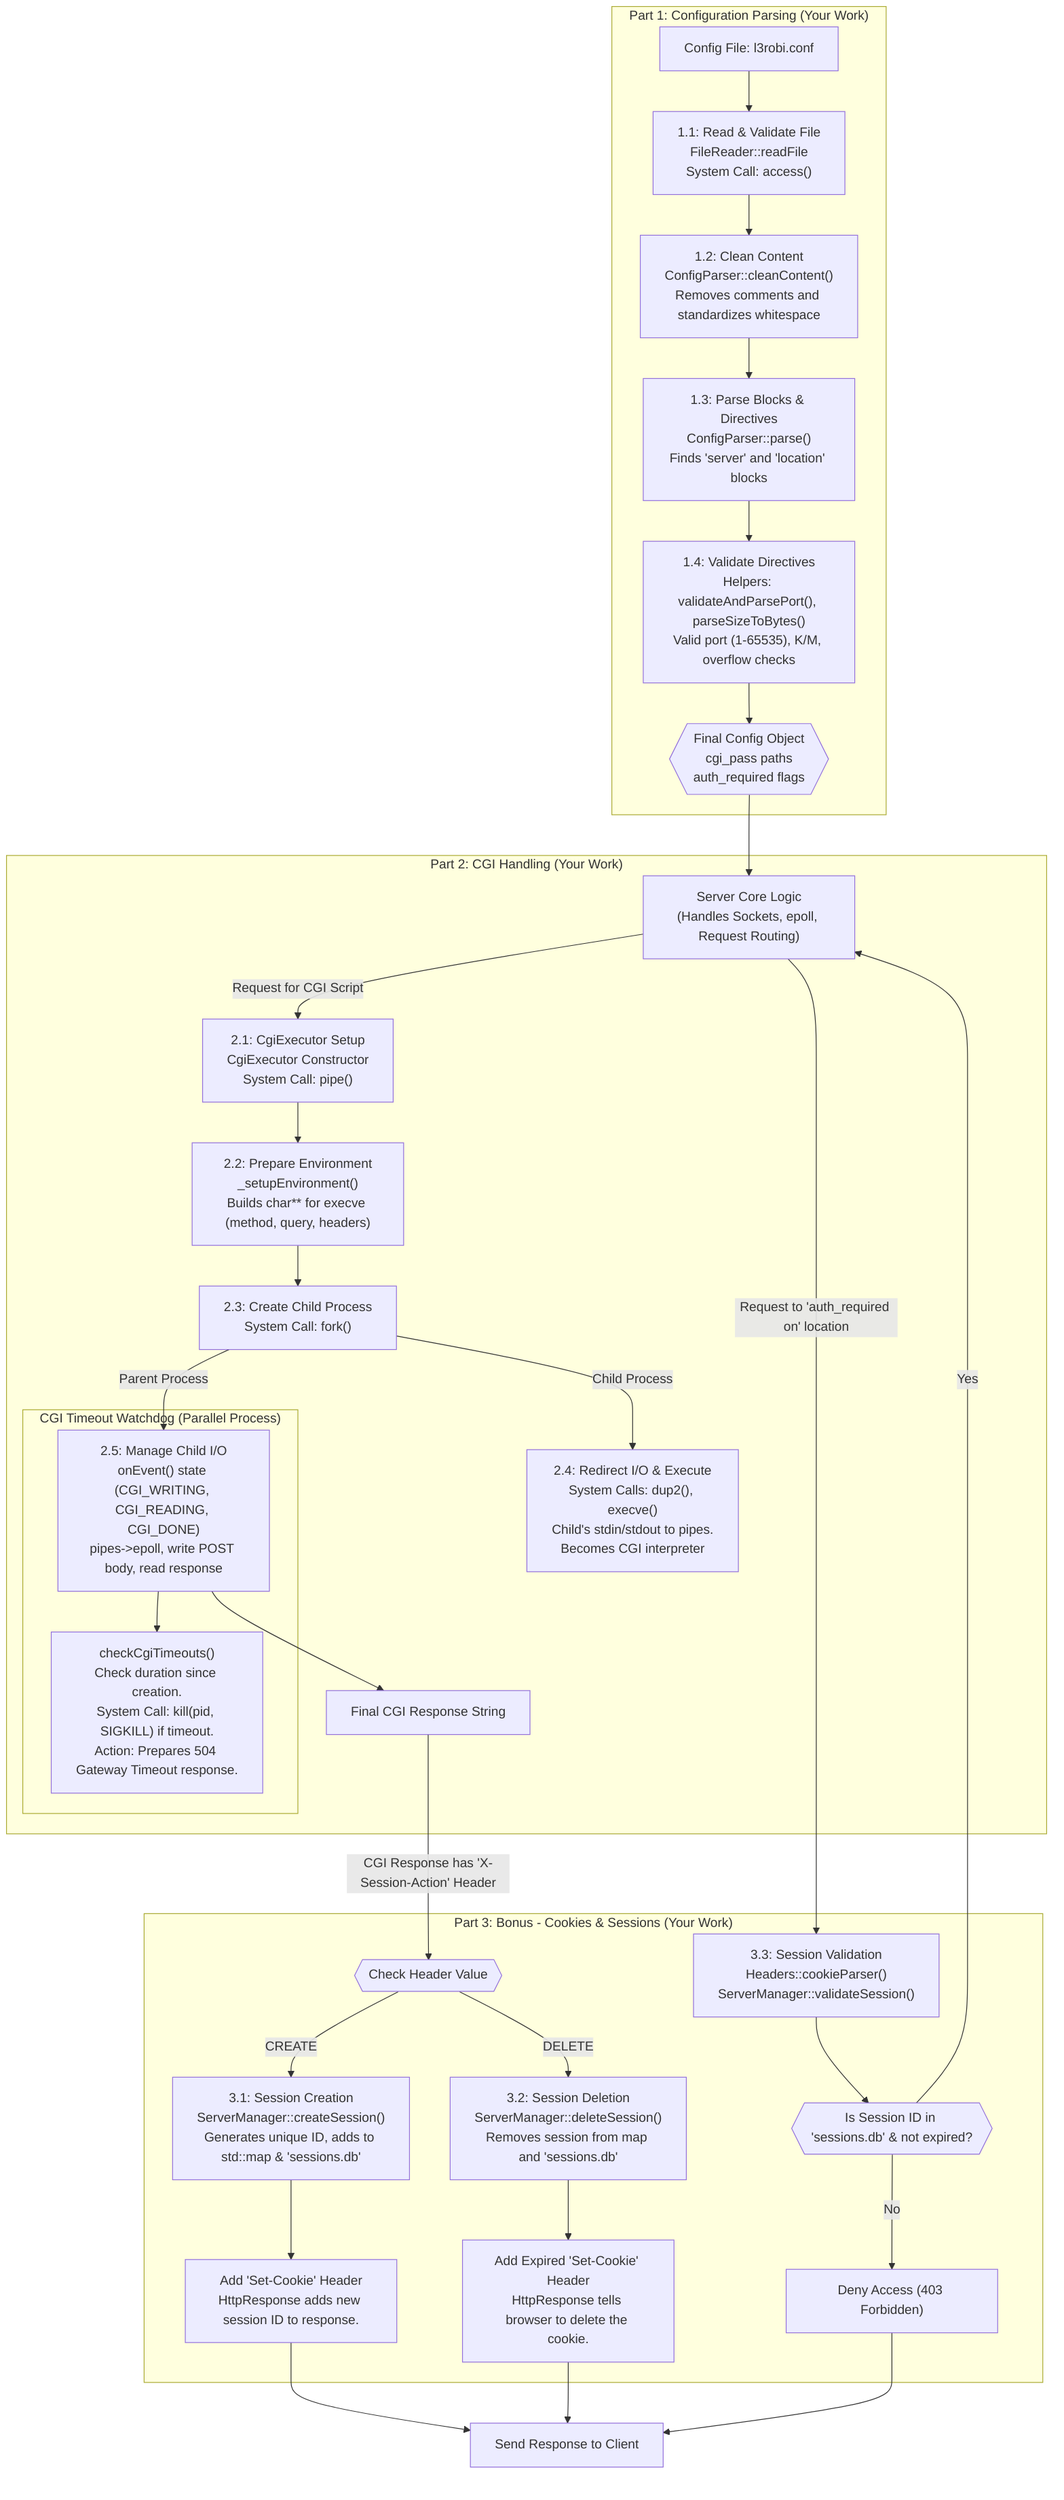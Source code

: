 flowchart TD
  %% PART 1: Configuration Parsing (Your Work)
  subgraph PART1 ["Part 1: Configuration Parsing (Your Work)"]
    A1["Config File: l3robi.conf"]
    A2["1.1: Read & Validate File<br/>FileReader::readFile<br/>System Call: access()"]
    A3["1.2: Clean Content<br/>ConfigParser::cleanContent()<br/>Removes comments and standardizes whitespace"]
    A4["1.3: Parse Blocks & Directives<br/>ConfigParser::parse()<br/>Finds 'server' and 'location' blocks"]
    A5["1.4: Validate Directives<br/>Helpers: validateAndParsePort(), parseSizeToBytes()<br/>Valid port (1-65535), K/M, overflow checks"]
    A6{{"Final Config Object<br/>cgi_pass paths<br/>auth_required flags"}}
    A1 --> A2 --> A3 --> A4 --> A5 --> A6
  end

  A6 --> B1["Server Core Logic<br/>(Handles Sockets, epoll, Request Routing)"]

  %% PART 2: CGI Handling (Your Work)
  subgraph PART2 ["Part 2: CGI Handling (Your Work)"]
    B1 -- "Request for CGI Script" --> C1["2.1: CgiExecutor Setup<br/>CgiExecutor Constructor<br/>System Call: pipe()"]
    C1 --> C2["2.2: Prepare Environment<br/>_setupEnvironment()<br/>Builds char** for execve (method, query, headers)"]
    C2 --> C3["2.3: Create Child Process<br/>System Call: fork()"]

    C3 -- "Child Process" --> C4["2.4: Redirect I/O & Execute<br/>System Calls: dup2(), execve()<br/>Child's stdin/stdout to pipes.<br/>Becomes CGI interpreter"]
    C3 -- "Parent Process" --> C5["2.5: Manage Child I/O<br/>onEvent() state (CGI_WRITING, CGI_READING, CGI_DONE)<br/>pipes->epoll, write POST body, read response"]

    subgraph TIMEOUTWATCH["CGI Timeout Watchdog (Parallel Process)"]
      C5 --> C6["checkCgiTimeouts()<br/>Check duration since creation.<br/>System Call: kill(pid, SIGKILL) if timeout.<br/>Action: Prepares 504 Gateway Timeout response."]
    end
    C5 --> D1["Final CGI Response String"]
  end

  %% PART 3: Bonus - Cookies & Sessions (Your Work)
  subgraph PART3 ["Part 3: Bonus - Cookies & Sessions (Your Work)"]
    D1 -- "CGI Response has 'X-Session-Action' Header" --> E1{{"Check Header Value"}}
    E1 -- "CREATE" --> E2["3.1: Session Creation<br/>ServerManager::createSession()<br/>Generates unique ID, adds to std::map & 'sessions.db'"]
    E2 --> E4["Add 'Set-Cookie' Header<br/>HttpResponse adds new session ID to response."]
    E1 -- "DELETE" --> E3["3.2: Session Deletion<br/>ServerManager::deleteSession()<br/>Removes session from map and 'sessions.db'"]
    E3 --> E5["Add Expired 'Set-Cookie' Header<br/>HttpResponse tells browser to delete the cookie."]
    B1 -- "Request to 'auth_required on' location" --> F1["3.3: Session Validation<br/>Headers::cookieParser()<br/>ServerManager::validateSession()"]
    F1 --> F2{{"Is Session ID in 'sessions.db' & not expired?"}}
    F2 -- "Yes" --> B1
    F2 -- "No" --> F3["Deny Access (403 Forbidden)"]
  end

  E4 --> F6["Send Response to Client"]
  E5 --> F6
  F3 --> F6